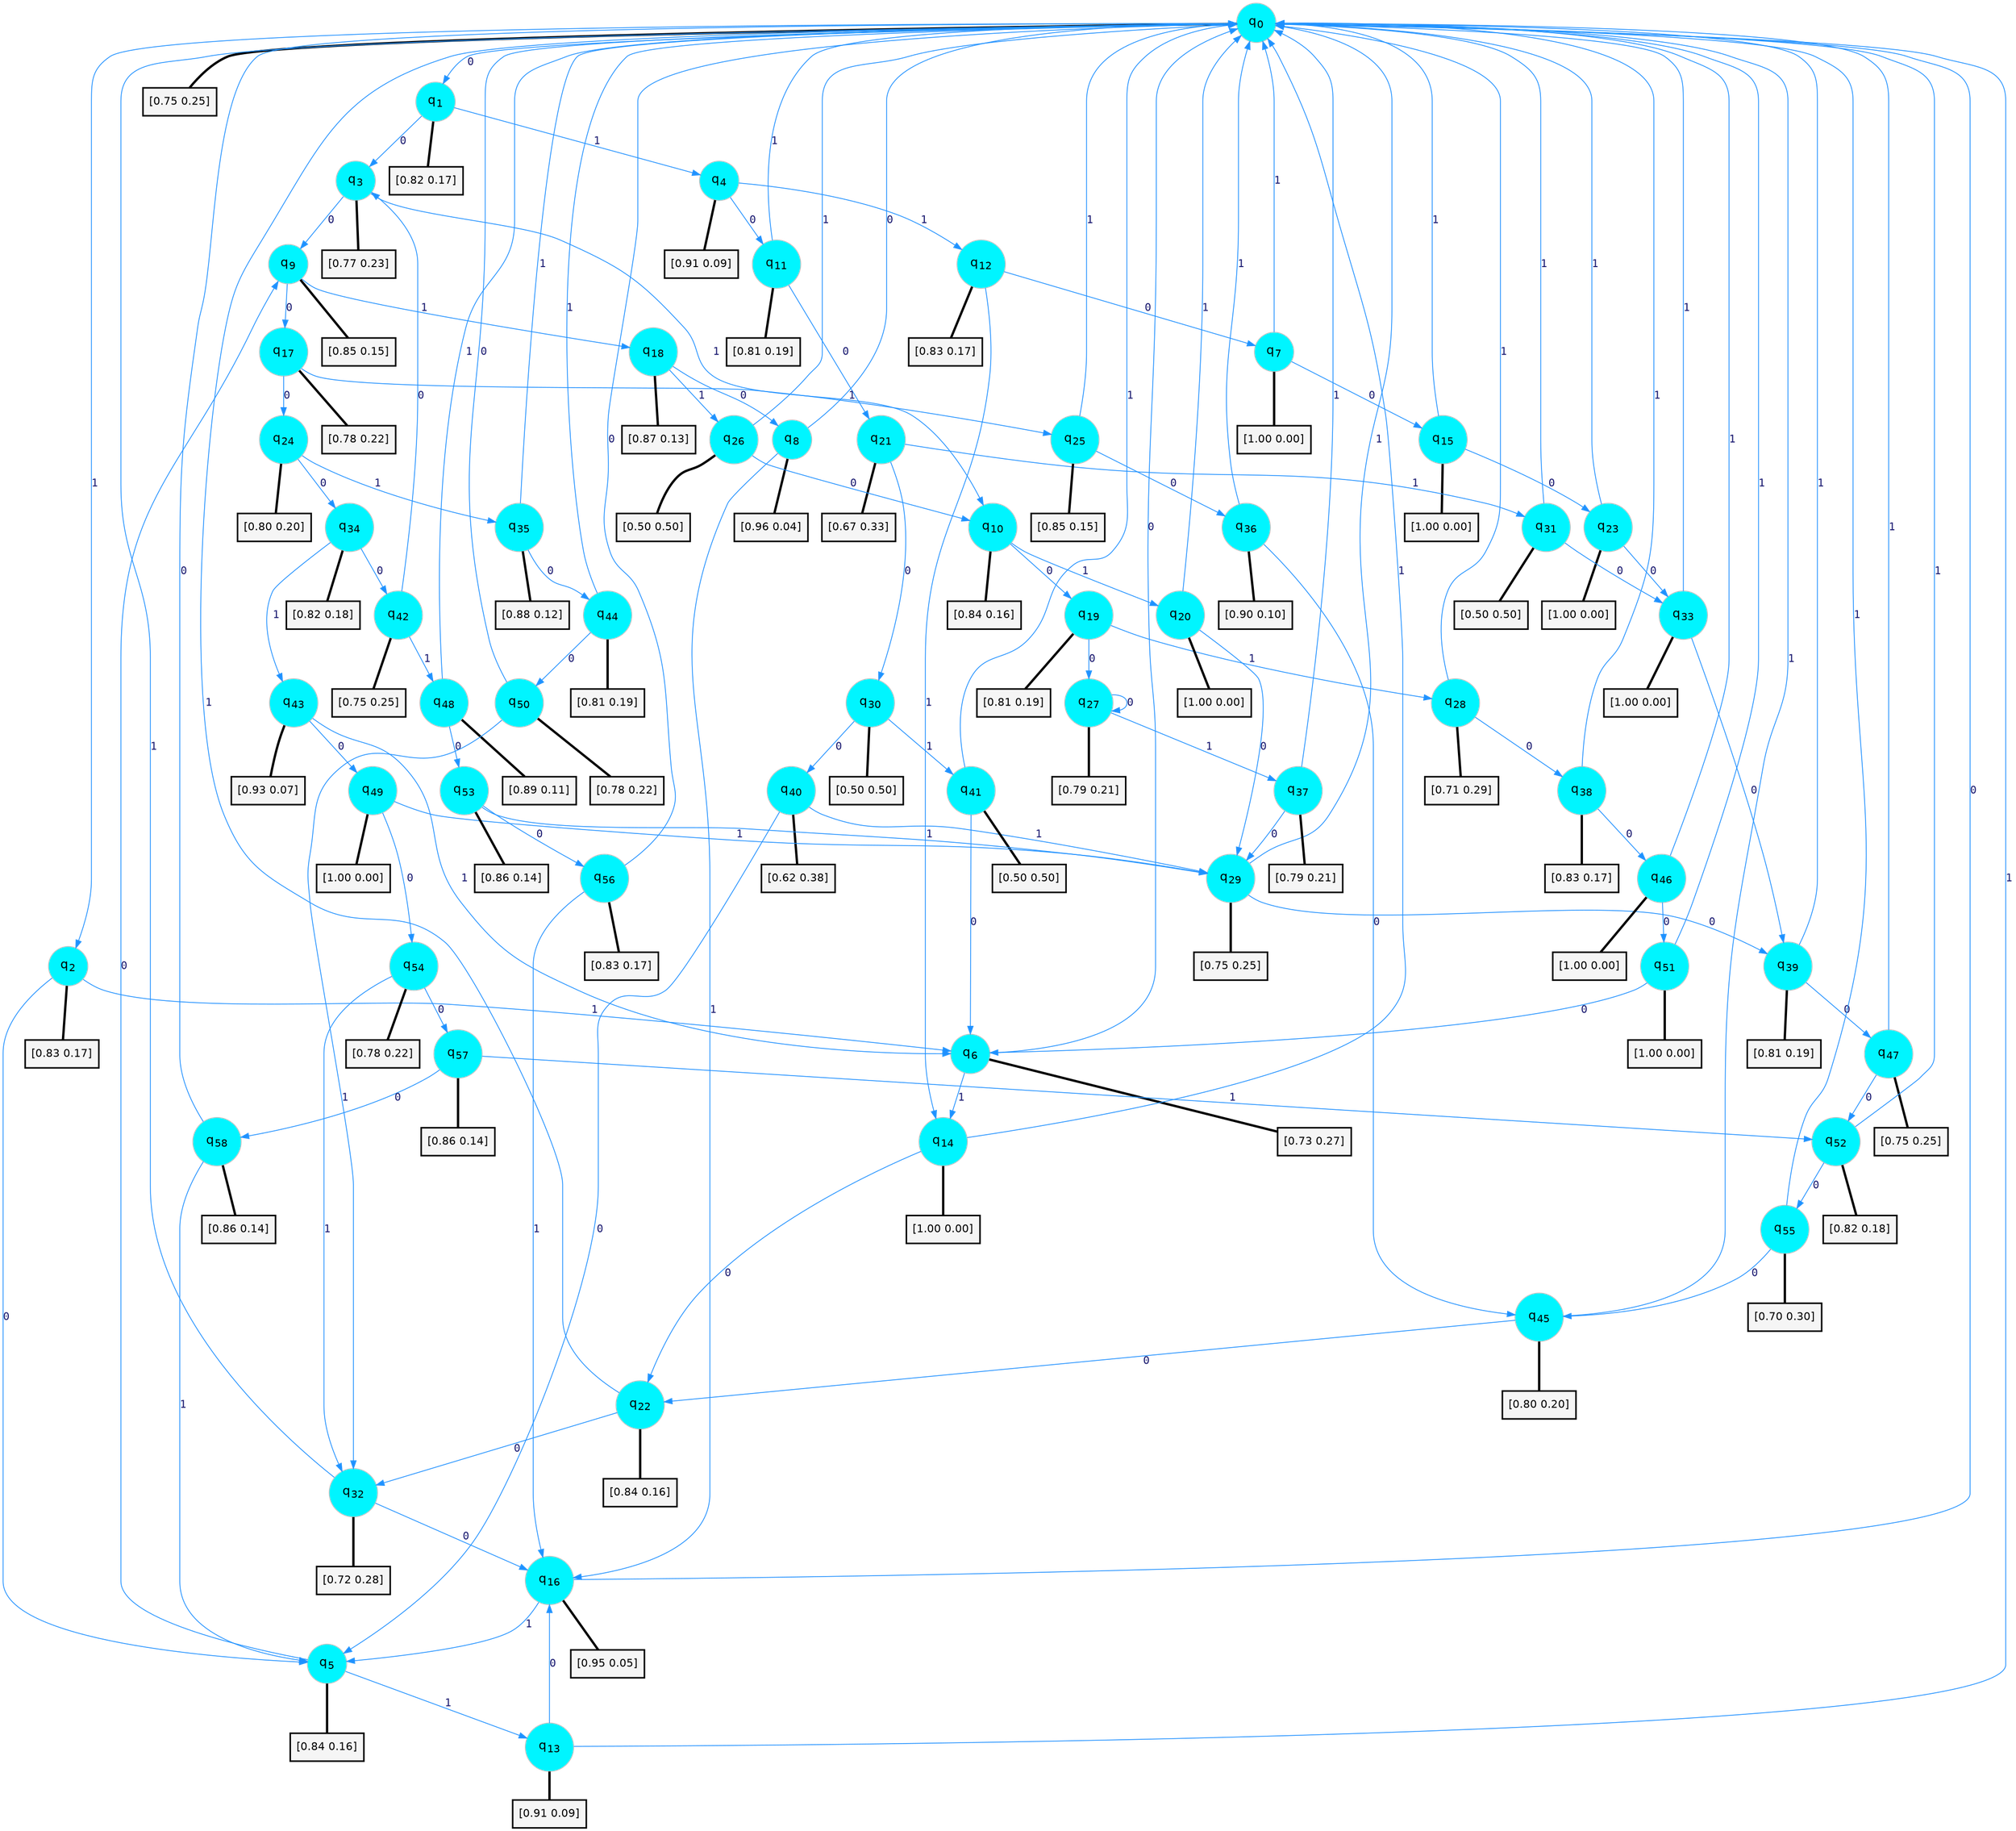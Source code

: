 digraph G {
graph [
bgcolor=transparent, dpi=300, rankdir=TD, size="40,25"];
node [
color=gray, fillcolor=turquoise1, fontcolor=black, fontname=Helvetica, fontsize=16, fontweight=bold, shape=circle, style=filled];
edge [
arrowsize=1, color=dodgerblue1, fontcolor=midnightblue, fontname=courier, fontweight=bold, penwidth=1, style=solid, weight=20];
0[label=<q<SUB>0</SUB>>];
1[label=<q<SUB>1</SUB>>];
2[label=<q<SUB>2</SUB>>];
3[label=<q<SUB>3</SUB>>];
4[label=<q<SUB>4</SUB>>];
5[label=<q<SUB>5</SUB>>];
6[label=<q<SUB>6</SUB>>];
7[label=<q<SUB>7</SUB>>];
8[label=<q<SUB>8</SUB>>];
9[label=<q<SUB>9</SUB>>];
10[label=<q<SUB>10</SUB>>];
11[label=<q<SUB>11</SUB>>];
12[label=<q<SUB>12</SUB>>];
13[label=<q<SUB>13</SUB>>];
14[label=<q<SUB>14</SUB>>];
15[label=<q<SUB>15</SUB>>];
16[label=<q<SUB>16</SUB>>];
17[label=<q<SUB>17</SUB>>];
18[label=<q<SUB>18</SUB>>];
19[label=<q<SUB>19</SUB>>];
20[label=<q<SUB>20</SUB>>];
21[label=<q<SUB>21</SUB>>];
22[label=<q<SUB>22</SUB>>];
23[label=<q<SUB>23</SUB>>];
24[label=<q<SUB>24</SUB>>];
25[label=<q<SUB>25</SUB>>];
26[label=<q<SUB>26</SUB>>];
27[label=<q<SUB>27</SUB>>];
28[label=<q<SUB>28</SUB>>];
29[label=<q<SUB>29</SUB>>];
30[label=<q<SUB>30</SUB>>];
31[label=<q<SUB>31</SUB>>];
32[label=<q<SUB>32</SUB>>];
33[label=<q<SUB>33</SUB>>];
34[label=<q<SUB>34</SUB>>];
35[label=<q<SUB>35</SUB>>];
36[label=<q<SUB>36</SUB>>];
37[label=<q<SUB>37</SUB>>];
38[label=<q<SUB>38</SUB>>];
39[label=<q<SUB>39</SUB>>];
40[label=<q<SUB>40</SUB>>];
41[label=<q<SUB>41</SUB>>];
42[label=<q<SUB>42</SUB>>];
43[label=<q<SUB>43</SUB>>];
44[label=<q<SUB>44</SUB>>];
45[label=<q<SUB>45</SUB>>];
46[label=<q<SUB>46</SUB>>];
47[label=<q<SUB>47</SUB>>];
48[label=<q<SUB>48</SUB>>];
49[label=<q<SUB>49</SUB>>];
50[label=<q<SUB>50</SUB>>];
51[label=<q<SUB>51</SUB>>];
52[label=<q<SUB>52</SUB>>];
53[label=<q<SUB>53</SUB>>];
54[label=<q<SUB>54</SUB>>];
55[label=<q<SUB>55</SUB>>];
56[label=<q<SUB>56</SUB>>];
57[label=<q<SUB>57</SUB>>];
58[label=<q<SUB>58</SUB>>];
59[label="[0.75 0.25]", shape=box,fontcolor=black, fontname=Helvetica, fontsize=14, penwidth=2, fillcolor=whitesmoke,color=black];
60[label="[0.82 0.17]", shape=box,fontcolor=black, fontname=Helvetica, fontsize=14, penwidth=2, fillcolor=whitesmoke,color=black];
61[label="[0.83 0.17]", shape=box,fontcolor=black, fontname=Helvetica, fontsize=14, penwidth=2, fillcolor=whitesmoke,color=black];
62[label="[0.77 0.23]", shape=box,fontcolor=black, fontname=Helvetica, fontsize=14, penwidth=2, fillcolor=whitesmoke,color=black];
63[label="[0.91 0.09]", shape=box,fontcolor=black, fontname=Helvetica, fontsize=14, penwidth=2, fillcolor=whitesmoke,color=black];
64[label="[0.84 0.16]", shape=box,fontcolor=black, fontname=Helvetica, fontsize=14, penwidth=2, fillcolor=whitesmoke,color=black];
65[label="[0.73 0.27]", shape=box,fontcolor=black, fontname=Helvetica, fontsize=14, penwidth=2, fillcolor=whitesmoke,color=black];
66[label="[1.00 0.00]", shape=box,fontcolor=black, fontname=Helvetica, fontsize=14, penwidth=2, fillcolor=whitesmoke,color=black];
67[label="[0.96 0.04]", shape=box,fontcolor=black, fontname=Helvetica, fontsize=14, penwidth=2, fillcolor=whitesmoke,color=black];
68[label="[0.85 0.15]", shape=box,fontcolor=black, fontname=Helvetica, fontsize=14, penwidth=2, fillcolor=whitesmoke,color=black];
69[label="[0.84 0.16]", shape=box,fontcolor=black, fontname=Helvetica, fontsize=14, penwidth=2, fillcolor=whitesmoke,color=black];
70[label="[0.81 0.19]", shape=box,fontcolor=black, fontname=Helvetica, fontsize=14, penwidth=2, fillcolor=whitesmoke,color=black];
71[label="[0.83 0.17]", shape=box,fontcolor=black, fontname=Helvetica, fontsize=14, penwidth=2, fillcolor=whitesmoke,color=black];
72[label="[0.91 0.09]", shape=box,fontcolor=black, fontname=Helvetica, fontsize=14, penwidth=2, fillcolor=whitesmoke,color=black];
73[label="[1.00 0.00]", shape=box,fontcolor=black, fontname=Helvetica, fontsize=14, penwidth=2, fillcolor=whitesmoke,color=black];
74[label="[1.00 0.00]", shape=box,fontcolor=black, fontname=Helvetica, fontsize=14, penwidth=2, fillcolor=whitesmoke,color=black];
75[label="[0.95 0.05]", shape=box,fontcolor=black, fontname=Helvetica, fontsize=14, penwidth=2, fillcolor=whitesmoke,color=black];
76[label="[0.78 0.22]", shape=box,fontcolor=black, fontname=Helvetica, fontsize=14, penwidth=2, fillcolor=whitesmoke,color=black];
77[label="[0.87 0.13]", shape=box,fontcolor=black, fontname=Helvetica, fontsize=14, penwidth=2, fillcolor=whitesmoke,color=black];
78[label="[0.81 0.19]", shape=box,fontcolor=black, fontname=Helvetica, fontsize=14, penwidth=2, fillcolor=whitesmoke,color=black];
79[label="[1.00 0.00]", shape=box,fontcolor=black, fontname=Helvetica, fontsize=14, penwidth=2, fillcolor=whitesmoke,color=black];
80[label="[0.67 0.33]", shape=box,fontcolor=black, fontname=Helvetica, fontsize=14, penwidth=2, fillcolor=whitesmoke,color=black];
81[label="[0.84 0.16]", shape=box,fontcolor=black, fontname=Helvetica, fontsize=14, penwidth=2, fillcolor=whitesmoke,color=black];
82[label="[1.00 0.00]", shape=box,fontcolor=black, fontname=Helvetica, fontsize=14, penwidth=2, fillcolor=whitesmoke,color=black];
83[label="[0.80 0.20]", shape=box,fontcolor=black, fontname=Helvetica, fontsize=14, penwidth=2, fillcolor=whitesmoke,color=black];
84[label="[0.85 0.15]", shape=box,fontcolor=black, fontname=Helvetica, fontsize=14, penwidth=2, fillcolor=whitesmoke,color=black];
85[label="[0.50 0.50]", shape=box,fontcolor=black, fontname=Helvetica, fontsize=14, penwidth=2, fillcolor=whitesmoke,color=black];
86[label="[0.79 0.21]", shape=box,fontcolor=black, fontname=Helvetica, fontsize=14, penwidth=2, fillcolor=whitesmoke,color=black];
87[label="[0.71 0.29]", shape=box,fontcolor=black, fontname=Helvetica, fontsize=14, penwidth=2, fillcolor=whitesmoke,color=black];
88[label="[0.75 0.25]", shape=box,fontcolor=black, fontname=Helvetica, fontsize=14, penwidth=2, fillcolor=whitesmoke,color=black];
89[label="[0.50 0.50]", shape=box,fontcolor=black, fontname=Helvetica, fontsize=14, penwidth=2, fillcolor=whitesmoke,color=black];
90[label="[0.50 0.50]", shape=box,fontcolor=black, fontname=Helvetica, fontsize=14, penwidth=2, fillcolor=whitesmoke,color=black];
91[label="[0.72 0.28]", shape=box,fontcolor=black, fontname=Helvetica, fontsize=14, penwidth=2, fillcolor=whitesmoke,color=black];
92[label="[1.00 0.00]", shape=box,fontcolor=black, fontname=Helvetica, fontsize=14, penwidth=2, fillcolor=whitesmoke,color=black];
93[label="[0.82 0.18]", shape=box,fontcolor=black, fontname=Helvetica, fontsize=14, penwidth=2, fillcolor=whitesmoke,color=black];
94[label="[0.88 0.12]", shape=box,fontcolor=black, fontname=Helvetica, fontsize=14, penwidth=2, fillcolor=whitesmoke,color=black];
95[label="[0.90 0.10]", shape=box,fontcolor=black, fontname=Helvetica, fontsize=14, penwidth=2, fillcolor=whitesmoke,color=black];
96[label="[0.79 0.21]", shape=box,fontcolor=black, fontname=Helvetica, fontsize=14, penwidth=2, fillcolor=whitesmoke,color=black];
97[label="[0.83 0.17]", shape=box,fontcolor=black, fontname=Helvetica, fontsize=14, penwidth=2, fillcolor=whitesmoke,color=black];
98[label="[0.81 0.19]", shape=box,fontcolor=black, fontname=Helvetica, fontsize=14, penwidth=2, fillcolor=whitesmoke,color=black];
99[label="[0.62 0.38]", shape=box,fontcolor=black, fontname=Helvetica, fontsize=14, penwidth=2, fillcolor=whitesmoke,color=black];
100[label="[0.50 0.50]", shape=box,fontcolor=black, fontname=Helvetica, fontsize=14, penwidth=2, fillcolor=whitesmoke,color=black];
101[label="[0.75 0.25]", shape=box,fontcolor=black, fontname=Helvetica, fontsize=14, penwidth=2, fillcolor=whitesmoke,color=black];
102[label="[0.93 0.07]", shape=box,fontcolor=black, fontname=Helvetica, fontsize=14, penwidth=2, fillcolor=whitesmoke,color=black];
103[label="[0.81 0.19]", shape=box,fontcolor=black, fontname=Helvetica, fontsize=14, penwidth=2, fillcolor=whitesmoke,color=black];
104[label="[0.80 0.20]", shape=box,fontcolor=black, fontname=Helvetica, fontsize=14, penwidth=2, fillcolor=whitesmoke,color=black];
105[label="[1.00 0.00]", shape=box,fontcolor=black, fontname=Helvetica, fontsize=14, penwidth=2, fillcolor=whitesmoke,color=black];
106[label="[0.75 0.25]", shape=box,fontcolor=black, fontname=Helvetica, fontsize=14, penwidth=2, fillcolor=whitesmoke,color=black];
107[label="[0.89 0.11]", shape=box,fontcolor=black, fontname=Helvetica, fontsize=14, penwidth=2, fillcolor=whitesmoke,color=black];
108[label="[1.00 0.00]", shape=box,fontcolor=black, fontname=Helvetica, fontsize=14, penwidth=2, fillcolor=whitesmoke,color=black];
109[label="[0.78 0.22]", shape=box,fontcolor=black, fontname=Helvetica, fontsize=14, penwidth=2, fillcolor=whitesmoke,color=black];
110[label="[1.00 0.00]", shape=box,fontcolor=black, fontname=Helvetica, fontsize=14, penwidth=2, fillcolor=whitesmoke,color=black];
111[label="[0.82 0.18]", shape=box,fontcolor=black, fontname=Helvetica, fontsize=14, penwidth=2, fillcolor=whitesmoke,color=black];
112[label="[0.86 0.14]", shape=box,fontcolor=black, fontname=Helvetica, fontsize=14, penwidth=2, fillcolor=whitesmoke,color=black];
113[label="[0.78 0.22]", shape=box,fontcolor=black, fontname=Helvetica, fontsize=14, penwidth=2, fillcolor=whitesmoke,color=black];
114[label="[0.70 0.30]", shape=box,fontcolor=black, fontname=Helvetica, fontsize=14, penwidth=2, fillcolor=whitesmoke,color=black];
115[label="[0.83 0.17]", shape=box,fontcolor=black, fontname=Helvetica, fontsize=14, penwidth=2, fillcolor=whitesmoke,color=black];
116[label="[0.86 0.14]", shape=box,fontcolor=black, fontname=Helvetica, fontsize=14, penwidth=2, fillcolor=whitesmoke,color=black];
117[label="[0.86 0.14]", shape=box,fontcolor=black, fontname=Helvetica, fontsize=14, penwidth=2, fillcolor=whitesmoke,color=black];
0->1 [label=0];
0->2 [label=1];
0->59 [arrowhead=none, penwidth=3,color=black];
1->3 [label=0];
1->4 [label=1];
1->60 [arrowhead=none, penwidth=3,color=black];
2->5 [label=0];
2->6 [label=1];
2->61 [arrowhead=none, penwidth=3,color=black];
3->9 [label=0];
3->10 [label=1];
3->62 [arrowhead=none, penwidth=3,color=black];
4->11 [label=0];
4->12 [label=1];
4->63 [arrowhead=none, penwidth=3,color=black];
5->9 [label=0];
5->13 [label=1];
5->64 [arrowhead=none, penwidth=3,color=black];
6->0 [label=0];
6->14 [label=1];
6->65 [arrowhead=none, penwidth=3,color=black];
7->15 [label=0];
7->0 [label=1];
7->66 [arrowhead=none, penwidth=3,color=black];
8->0 [label=0];
8->16 [label=1];
8->67 [arrowhead=none, penwidth=3,color=black];
9->17 [label=0];
9->18 [label=1];
9->68 [arrowhead=none, penwidth=3,color=black];
10->19 [label=0];
10->20 [label=1];
10->69 [arrowhead=none, penwidth=3,color=black];
11->21 [label=0];
11->0 [label=1];
11->70 [arrowhead=none, penwidth=3,color=black];
12->7 [label=0];
12->14 [label=1];
12->71 [arrowhead=none, penwidth=3,color=black];
13->16 [label=0];
13->0 [label=1];
13->72 [arrowhead=none, penwidth=3,color=black];
14->22 [label=0];
14->0 [label=1];
14->73 [arrowhead=none, penwidth=3,color=black];
15->23 [label=0];
15->0 [label=1];
15->74 [arrowhead=none, penwidth=3,color=black];
16->0 [label=0];
16->5 [label=1];
16->75 [arrowhead=none, penwidth=3,color=black];
17->24 [label=0];
17->25 [label=1];
17->76 [arrowhead=none, penwidth=3,color=black];
18->8 [label=0];
18->26 [label=1];
18->77 [arrowhead=none, penwidth=3,color=black];
19->27 [label=0];
19->28 [label=1];
19->78 [arrowhead=none, penwidth=3,color=black];
20->29 [label=0];
20->0 [label=1];
20->79 [arrowhead=none, penwidth=3,color=black];
21->30 [label=0];
21->31 [label=1];
21->80 [arrowhead=none, penwidth=3,color=black];
22->32 [label=0];
22->0 [label=1];
22->81 [arrowhead=none, penwidth=3,color=black];
23->33 [label=0];
23->0 [label=1];
23->82 [arrowhead=none, penwidth=3,color=black];
24->34 [label=0];
24->35 [label=1];
24->83 [arrowhead=none, penwidth=3,color=black];
25->36 [label=0];
25->0 [label=1];
25->84 [arrowhead=none, penwidth=3,color=black];
26->10 [label=0];
26->0 [label=1];
26->85 [arrowhead=none, penwidth=3,color=black];
27->27 [label=0];
27->37 [label=1];
27->86 [arrowhead=none, penwidth=3,color=black];
28->38 [label=0];
28->0 [label=1];
28->87 [arrowhead=none, penwidth=3,color=black];
29->39 [label=0];
29->0 [label=1];
29->88 [arrowhead=none, penwidth=3,color=black];
30->40 [label=0];
30->41 [label=1];
30->89 [arrowhead=none, penwidth=3,color=black];
31->33 [label=0];
31->0 [label=1];
31->90 [arrowhead=none, penwidth=3,color=black];
32->16 [label=0];
32->0 [label=1];
32->91 [arrowhead=none, penwidth=3,color=black];
33->39 [label=0];
33->0 [label=1];
33->92 [arrowhead=none, penwidth=3,color=black];
34->42 [label=0];
34->43 [label=1];
34->93 [arrowhead=none, penwidth=3,color=black];
35->44 [label=0];
35->0 [label=1];
35->94 [arrowhead=none, penwidth=3,color=black];
36->45 [label=0];
36->0 [label=1];
36->95 [arrowhead=none, penwidth=3,color=black];
37->29 [label=0];
37->0 [label=1];
37->96 [arrowhead=none, penwidth=3,color=black];
38->46 [label=0];
38->0 [label=1];
38->97 [arrowhead=none, penwidth=3,color=black];
39->47 [label=0];
39->0 [label=1];
39->98 [arrowhead=none, penwidth=3,color=black];
40->5 [label=0];
40->29 [label=1];
40->99 [arrowhead=none, penwidth=3,color=black];
41->6 [label=0];
41->0 [label=1];
41->100 [arrowhead=none, penwidth=3,color=black];
42->3 [label=0];
42->48 [label=1];
42->101 [arrowhead=none, penwidth=3,color=black];
43->49 [label=0];
43->6 [label=1];
43->102 [arrowhead=none, penwidth=3,color=black];
44->50 [label=0];
44->0 [label=1];
44->103 [arrowhead=none, penwidth=3,color=black];
45->22 [label=0];
45->0 [label=1];
45->104 [arrowhead=none, penwidth=3,color=black];
46->51 [label=0];
46->0 [label=1];
46->105 [arrowhead=none, penwidth=3,color=black];
47->52 [label=0];
47->0 [label=1];
47->106 [arrowhead=none, penwidth=3,color=black];
48->53 [label=0];
48->0 [label=1];
48->107 [arrowhead=none, penwidth=3,color=black];
49->54 [label=0];
49->29 [label=1];
49->108 [arrowhead=none, penwidth=3,color=black];
50->0 [label=0];
50->32 [label=1];
50->109 [arrowhead=none, penwidth=3,color=black];
51->6 [label=0];
51->0 [label=1];
51->110 [arrowhead=none, penwidth=3,color=black];
52->55 [label=0];
52->0 [label=1];
52->111 [arrowhead=none, penwidth=3,color=black];
53->56 [label=0];
53->29 [label=1];
53->112 [arrowhead=none, penwidth=3,color=black];
54->57 [label=0];
54->32 [label=1];
54->113 [arrowhead=none, penwidth=3,color=black];
55->45 [label=0];
55->0 [label=1];
55->114 [arrowhead=none, penwidth=3,color=black];
56->0 [label=0];
56->16 [label=1];
56->115 [arrowhead=none, penwidth=3,color=black];
57->58 [label=0];
57->52 [label=1];
57->116 [arrowhead=none, penwidth=3,color=black];
58->0 [label=0];
58->5 [label=1];
58->117 [arrowhead=none, penwidth=3,color=black];
}
